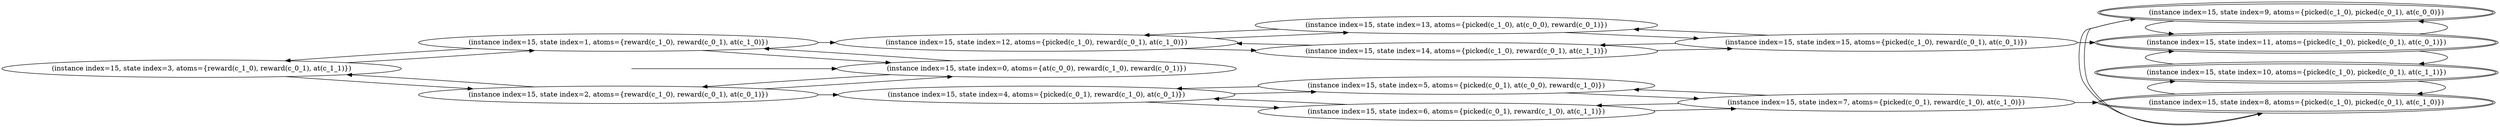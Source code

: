 digraph {
rankdir="LR"
s3[label="(instance index=15, state index=3, atoms={reward(c_1_0), reward(c_0_1), at(c_1_1)})"]
s0[label="(instance index=15, state index=0, atoms={at(c_0_0), reward(c_1_0), reward(c_0_1)})"]
s2[label="(instance index=15, state index=2, atoms={reward(c_1_0), reward(c_0_1), at(c_0_1)})"]
s1[label="(instance index=15, state index=1, atoms={reward(c_1_0), reward(c_0_1), at(c_1_0)})"]
s12[label="(instance index=15, state index=12, atoms={picked(c_1_0), reward(c_0_1), at(c_1_0)})"]
s4[label="(instance index=15, state index=4, atoms={picked(c_0_1), reward(c_1_0), at(c_0_1)})"]
s13[label="(instance index=15, state index=13, atoms={picked(c_1_0), at(c_0_0), reward(c_0_1)})"]
s14[label="(instance index=15, state index=14, atoms={picked(c_1_0), reward(c_0_1), at(c_1_1)})"]
s5[label="(instance index=15, state index=5, atoms={picked(c_0_1), at(c_0_0), reward(c_1_0)})"]
s6[label="(instance index=15, state index=6, atoms={picked(c_0_1), reward(c_1_0), at(c_1_1)})"]
s15[label="(instance index=15, state index=15, atoms={picked(c_1_0), reward(c_0_1), at(c_0_1)})"]
s7[label="(instance index=15, state index=7, atoms={picked(c_0_1), reward(c_1_0), at(c_1_0)})"]
s11[peripheries=2,label="(instance index=15, state index=11, atoms={picked(c_1_0), picked(c_0_1), at(c_0_1)})"]
s10[peripheries=2,label="(instance index=15, state index=10, atoms={picked(c_1_0), picked(c_0_1), at(c_1_1)})"]
s9[peripheries=2,label="(instance index=15, state index=9, atoms={picked(c_1_0), picked(c_0_1), at(c_0_0)})"]
s8[peripheries=2,label="(instance index=15, state index=8, atoms={picked(c_1_0), picked(c_0_1), at(c_1_0)})"]
Dangling [ label = "", style = invis ]
{ rank = same; Dangling }
Dangling -> s0
{ rank = same; s0}
{ rank = same; s2,s1}
{ rank = same; s12,s4}
{ rank = same; s13,s14,s5,s6}
{ rank = same; s15,s7}
{ rank = same; s11,s10,s9,s8}
{
s3->s2
s3->s1
s0->s2
s0->s1
}
{
s2->s4
s2->s3
s2->s0
s1->s12
s1->s3
s1->s0
}
{
s12->s14
s12->s13
s4->s6
s4->s5
}
{
s13->s15
s13->s12
s14->s15
s14->s12
s5->s7
s5->s4
s6->s7
s6->s4
}
{
s15->s13
s15->s14
s15->s11
s7->s6
s7->s5
s7->s8
}
{
s11->s10
s11->s9
s10->s11
s10->s8
s9->s11
s9->s8
s8->s10
s8->s9
}
}
